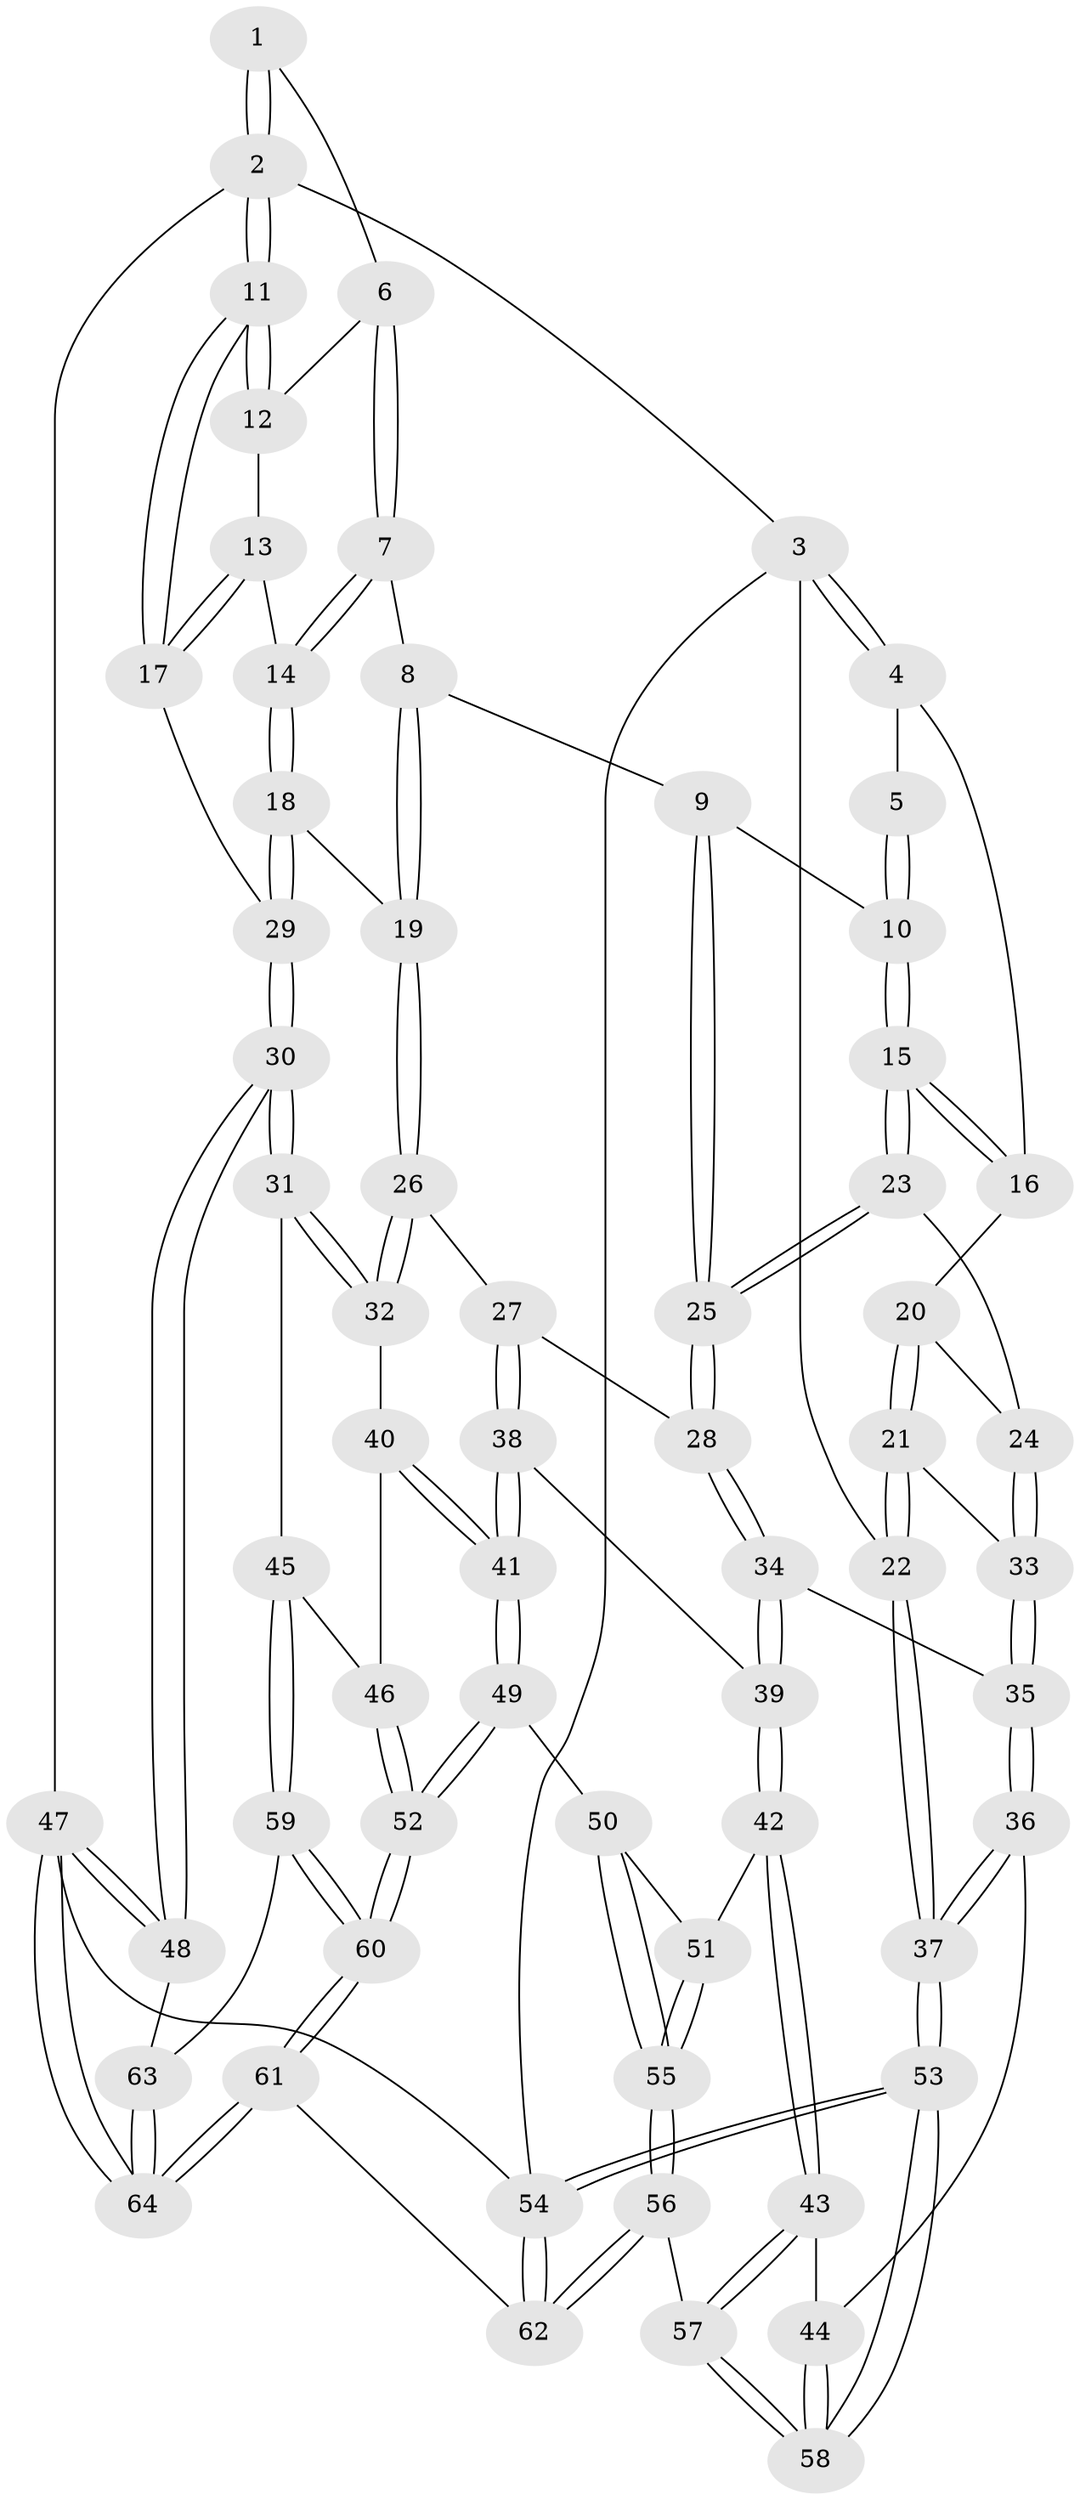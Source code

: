 // Generated by graph-tools (version 1.1) at 2025/51/03/09/25 03:51:12]
// undirected, 64 vertices, 157 edges
graph export_dot {
graph [start="1"]
  node [color=gray90,style=filled];
  1 [pos="+0.7412471736190536+0"];
  2 [pos="+1+0"];
  3 [pos="+0+0"];
  4 [pos="+0.052790007202734544+0"];
  5 [pos="+0.3243621888893848+0"];
  6 [pos="+0.7263568391621404+0"];
  7 [pos="+0.7259518824680571+0"];
  8 [pos="+0.48073472521586913+0.1056536197079257"];
  9 [pos="+0.4358805888972459+0.09897356290394109"];
  10 [pos="+0.39320626198439573+0.0157852722852742"];
  11 [pos="+1+0"];
  12 [pos="+0.8892620000242508+0.04021464182078277"];
  13 [pos="+0.8718229586929536+0.11536117638113905"];
  14 [pos="+0.7525334736004738+0.12409245033748446"];
  15 [pos="+0.21599506218913658+0.18119881532762697"];
  16 [pos="+0.123586658182008+0.111202198939353"];
  17 [pos="+1+0.15121493719145834"];
  18 [pos="+0.7196121652022053+0.22691365422932072"];
  19 [pos="+0.7061897404273485+0.23592679396236876"];
  20 [pos="+0.09475119935057454+0.16655246371259783"];
  21 [pos="+0+0.3520407515661485"];
  22 [pos="+0+0.35290700048772766"];
  23 [pos="+0.2653604722053254+0.2669692035752201"];
  24 [pos="+0.15236421942056386+0.3243568426006647"];
  25 [pos="+0.38299711688287086+0.29736968918972834"];
  26 [pos="+0.6014316787405033+0.40927666388098344"];
  27 [pos="+0.47240978803720185+0.4059344238372378"];
  28 [pos="+0.4190392378940266+0.3682440804906122"];
  29 [pos="+1+0.3923762446474678"];
  30 [pos="+1+0.5926373743032648"];
  31 [pos="+0.9334198004327328+0.5884164193703152"];
  32 [pos="+0.6580025579292961+0.48097874149641184"];
  33 [pos="+0.08132541556644768+0.40827548022695964"];
  34 [pos="+0.175858175976676+0.5098971479232316"];
  35 [pos="+0.15997983364401716+0.5084807221345848"];
  36 [pos="+0.0951202495950252+0.6266579767310945"];
  37 [pos="+0+0.6081680268748212"];
  38 [pos="+0.41975450952416954+0.5710496396869758"];
  39 [pos="+0.31156588005067953+0.634186823176312"];
  40 [pos="+0.6307881779494259+0.5604981439778114"];
  41 [pos="+0.5138216944685957+0.7013736838264816"];
  42 [pos="+0.30657017410230697+0.6696968943246259"];
  43 [pos="+0.17578040278608179+0.7258216635851389"];
  44 [pos="+0.11141587063498644+0.6975098476949119"];
  45 [pos="+0.7209967938168504+0.7305765996263601"];
  46 [pos="+0.6625877846779522+0.6921024936815118"];
  47 [pos="+1+1"];
  48 [pos="+1+0.6505284345935762"];
  49 [pos="+0.5146533818558795+0.7179143069981059"];
  50 [pos="+0.47987948319883855+0.7352888479115464"];
  51 [pos="+0.3098638445837707+0.6765618435421923"];
  52 [pos="+0.5296991086160135+0.7309222857467315"];
  53 [pos="+0+1"];
  54 [pos="+0+1"];
  55 [pos="+0.33933884472068493+0.8768477269573484"];
  56 [pos="+0.3291203550582562+0.909853436650554"];
  57 [pos="+0.2377638696211472+0.8805645229258685"];
  58 [pos="+0+0.934129264226131"];
  59 [pos="+0.667226791552156+0.8853194730018344"];
  60 [pos="+0.6320906913586495+0.9072015596323273"];
  61 [pos="+0.5147978514632615+1"];
  62 [pos="+0.4534579708398594+1"];
  63 [pos="+0.8123252900800689+0.8824221835559047"];
  64 [pos="+1+1"];
  1 -- 2;
  1 -- 2;
  1 -- 6;
  2 -- 3;
  2 -- 11;
  2 -- 11;
  2 -- 47;
  3 -- 4;
  3 -- 4;
  3 -- 22;
  3 -- 54;
  4 -- 5;
  4 -- 16;
  5 -- 10;
  5 -- 10;
  6 -- 7;
  6 -- 7;
  6 -- 12;
  7 -- 8;
  7 -- 14;
  7 -- 14;
  8 -- 9;
  8 -- 19;
  8 -- 19;
  9 -- 10;
  9 -- 25;
  9 -- 25;
  10 -- 15;
  10 -- 15;
  11 -- 12;
  11 -- 12;
  11 -- 17;
  11 -- 17;
  12 -- 13;
  13 -- 14;
  13 -- 17;
  13 -- 17;
  14 -- 18;
  14 -- 18;
  15 -- 16;
  15 -- 16;
  15 -- 23;
  15 -- 23;
  16 -- 20;
  17 -- 29;
  18 -- 19;
  18 -- 29;
  18 -- 29;
  19 -- 26;
  19 -- 26;
  20 -- 21;
  20 -- 21;
  20 -- 24;
  21 -- 22;
  21 -- 22;
  21 -- 33;
  22 -- 37;
  22 -- 37;
  23 -- 24;
  23 -- 25;
  23 -- 25;
  24 -- 33;
  24 -- 33;
  25 -- 28;
  25 -- 28;
  26 -- 27;
  26 -- 32;
  26 -- 32;
  27 -- 28;
  27 -- 38;
  27 -- 38;
  28 -- 34;
  28 -- 34;
  29 -- 30;
  29 -- 30;
  30 -- 31;
  30 -- 31;
  30 -- 48;
  30 -- 48;
  31 -- 32;
  31 -- 32;
  31 -- 45;
  32 -- 40;
  33 -- 35;
  33 -- 35;
  34 -- 35;
  34 -- 39;
  34 -- 39;
  35 -- 36;
  35 -- 36;
  36 -- 37;
  36 -- 37;
  36 -- 44;
  37 -- 53;
  37 -- 53;
  38 -- 39;
  38 -- 41;
  38 -- 41;
  39 -- 42;
  39 -- 42;
  40 -- 41;
  40 -- 41;
  40 -- 46;
  41 -- 49;
  41 -- 49;
  42 -- 43;
  42 -- 43;
  42 -- 51;
  43 -- 44;
  43 -- 57;
  43 -- 57;
  44 -- 58;
  44 -- 58;
  45 -- 46;
  45 -- 59;
  45 -- 59;
  46 -- 52;
  46 -- 52;
  47 -- 48;
  47 -- 48;
  47 -- 64;
  47 -- 64;
  47 -- 54;
  48 -- 63;
  49 -- 50;
  49 -- 52;
  49 -- 52;
  50 -- 51;
  50 -- 55;
  50 -- 55;
  51 -- 55;
  51 -- 55;
  52 -- 60;
  52 -- 60;
  53 -- 54;
  53 -- 54;
  53 -- 58;
  53 -- 58;
  54 -- 62;
  54 -- 62;
  55 -- 56;
  55 -- 56;
  56 -- 57;
  56 -- 62;
  56 -- 62;
  57 -- 58;
  57 -- 58;
  59 -- 60;
  59 -- 60;
  59 -- 63;
  60 -- 61;
  60 -- 61;
  61 -- 62;
  61 -- 64;
  61 -- 64;
  63 -- 64;
  63 -- 64;
}
